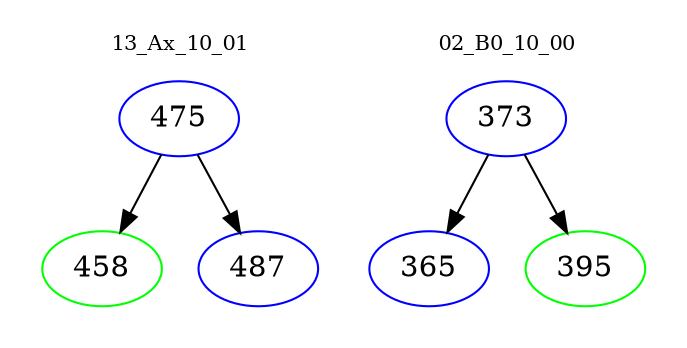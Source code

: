 digraph{
subgraph cluster_0 {
color = white
label = "13_Ax_10_01";
fontsize=10;
T0_475 [label="475", color="blue"]
T0_475 -> T0_458 [color="black"]
T0_458 [label="458", color="green"]
T0_475 -> T0_487 [color="black"]
T0_487 [label="487", color="blue"]
}
subgraph cluster_1 {
color = white
label = "02_B0_10_00";
fontsize=10;
T1_373 [label="373", color="blue"]
T1_373 -> T1_365 [color="black"]
T1_365 [label="365", color="blue"]
T1_373 -> T1_395 [color="black"]
T1_395 [label="395", color="green"]
}
}
